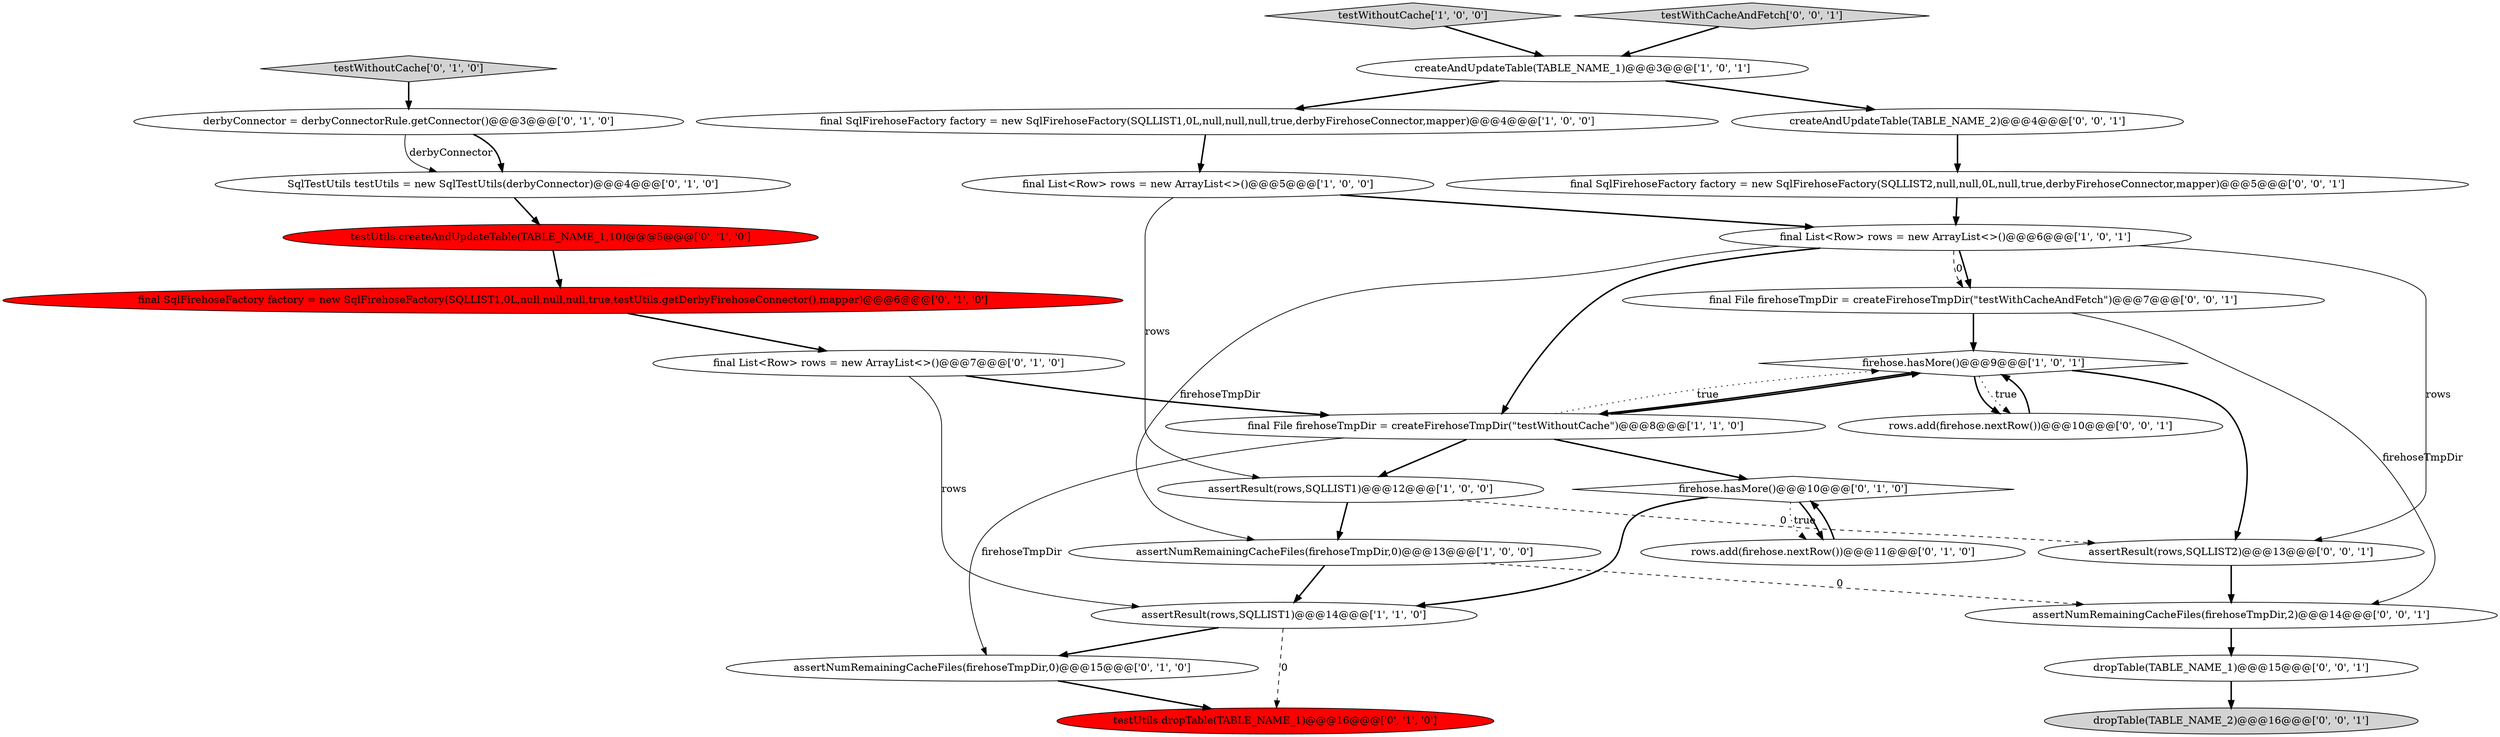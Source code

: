 digraph {
7 [style = filled, label = "createAndUpdateTable(TABLE_NAME_1)@@@3@@@['1', '0', '1']", fillcolor = white, shape = ellipse image = "AAA0AAABBB1BBB"];
13 [style = filled, label = "firehose.hasMore()@@@10@@@['0', '1', '0']", fillcolor = white, shape = diamond image = "AAA0AAABBB2BBB"];
16 [style = filled, label = "SqlTestUtils testUtils = new SqlTestUtils(derbyConnector)@@@4@@@['0', '1', '0']", fillcolor = white, shape = ellipse image = "AAA0AAABBB2BBB"];
11 [style = filled, label = "testUtils.createAndUpdateTable(TABLE_NAME_1,10)@@@5@@@['0', '1', '0']", fillcolor = red, shape = ellipse image = "AAA1AAABBB2BBB"];
20 [style = filled, label = "rows.add(firehose.nextRow())@@@10@@@['0', '0', '1']", fillcolor = white, shape = ellipse image = "AAA0AAABBB3BBB"];
15 [style = filled, label = "testUtils.dropTable(TABLE_NAME_1)@@@16@@@['0', '1', '0']", fillcolor = red, shape = ellipse image = "AAA1AAABBB2BBB"];
14 [style = filled, label = "final SqlFirehoseFactory factory = new SqlFirehoseFactory(SQLLIST1,0L,null,null,null,true,testUtils.getDerbyFirehoseConnector(),mapper)@@@6@@@['0', '1', '0']", fillcolor = red, shape = ellipse image = "AAA1AAABBB2BBB"];
26 [style = filled, label = "dropTable(TABLE_NAME_1)@@@15@@@['0', '0', '1']", fillcolor = white, shape = ellipse image = "AAA0AAABBB3BBB"];
0 [style = filled, label = "assertResult(rows,SQLLIST1)@@@14@@@['1', '1', '0']", fillcolor = white, shape = ellipse image = "AAA0AAABBB1BBB"];
23 [style = filled, label = "dropTable(TABLE_NAME_2)@@@16@@@['0', '0', '1']", fillcolor = lightgray, shape = ellipse image = "AAA0AAABBB3BBB"];
8 [style = filled, label = "final List<Row> rows = new ArrayList<>()@@@6@@@['1', '0', '1']", fillcolor = white, shape = ellipse image = "AAA0AAABBB1BBB"];
12 [style = filled, label = "final List<Row> rows = new ArrayList<>()@@@7@@@['0', '1', '0']", fillcolor = white, shape = ellipse image = "AAA0AAABBB2BBB"];
21 [style = filled, label = "assertResult(rows,SQLLIST2)@@@13@@@['0', '0', '1']", fillcolor = white, shape = ellipse image = "AAA0AAABBB3BBB"];
25 [style = filled, label = "final SqlFirehoseFactory factory = new SqlFirehoseFactory(SQLLIST2,null,null,0L,null,true,derbyFirehoseConnector,mapper)@@@5@@@['0', '0', '1']", fillcolor = white, shape = ellipse image = "AAA0AAABBB3BBB"];
1 [style = filled, label = "firehose.hasMore()@@@9@@@['1', '0', '1']", fillcolor = white, shape = diamond image = "AAA0AAABBB1BBB"];
4 [style = filled, label = "testWithoutCache['1', '0', '0']", fillcolor = lightgray, shape = diamond image = "AAA0AAABBB1BBB"];
18 [style = filled, label = "derbyConnector = derbyConnectorRule.getConnector()@@@3@@@['0', '1', '0']", fillcolor = white, shape = ellipse image = "AAA0AAABBB2BBB"];
24 [style = filled, label = "testWithCacheAndFetch['0', '0', '1']", fillcolor = lightgray, shape = diamond image = "AAA0AAABBB3BBB"];
10 [style = filled, label = "testWithoutCache['0', '1', '0']", fillcolor = lightgray, shape = diamond image = "AAA0AAABBB2BBB"];
17 [style = filled, label = "assertNumRemainingCacheFiles(firehoseTmpDir,0)@@@15@@@['0', '1', '0']", fillcolor = white, shape = ellipse image = "AAA0AAABBB2BBB"];
22 [style = filled, label = "createAndUpdateTable(TABLE_NAME_2)@@@4@@@['0', '0', '1']", fillcolor = white, shape = ellipse image = "AAA0AAABBB3BBB"];
3 [style = filled, label = "assertResult(rows,SQLLIST1)@@@12@@@['1', '0', '0']", fillcolor = white, shape = ellipse image = "AAA0AAABBB1BBB"];
27 [style = filled, label = "final File firehoseTmpDir = createFirehoseTmpDir(\"testWithCacheAndFetch\")@@@7@@@['0', '0', '1']", fillcolor = white, shape = ellipse image = "AAA0AAABBB3BBB"];
9 [style = filled, label = "final File firehoseTmpDir = createFirehoseTmpDir(\"testWithoutCache\")@@@8@@@['1', '1', '0']", fillcolor = white, shape = ellipse image = "AAA0AAABBB1BBB"];
2 [style = filled, label = "final SqlFirehoseFactory factory = new SqlFirehoseFactory(SQLLIST1,0L,null,null,null,true,derbyFirehoseConnector,mapper)@@@4@@@['1', '0', '0']", fillcolor = white, shape = ellipse image = "AAA0AAABBB1BBB"];
28 [style = filled, label = "assertNumRemainingCacheFiles(firehoseTmpDir,2)@@@14@@@['0', '0', '1']", fillcolor = white, shape = ellipse image = "AAA0AAABBB3BBB"];
19 [style = filled, label = "rows.add(firehose.nextRow())@@@11@@@['0', '1', '0']", fillcolor = white, shape = ellipse image = "AAA0AAABBB2BBB"];
6 [style = filled, label = "assertNumRemainingCacheFiles(firehoseTmpDir,0)@@@13@@@['1', '0', '0']", fillcolor = white, shape = ellipse image = "AAA0AAABBB1BBB"];
5 [style = filled, label = "final List<Row> rows = new ArrayList<>()@@@5@@@['1', '0', '0']", fillcolor = white, shape = ellipse image = "AAA0AAABBB1BBB"];
18->16 [style = solid, label="derbyConnector"];
10->18 [style = bold, label=""];
5->8 [style = bold, label=""];
22->25 [style = bold, label=""];
2->5 [style = bold, label=""];
27->1 [style = bold, label=""];
16->11 [style = bold, label=""];
3->21 [style = dashed, label="0"];
11->14 [style = bold, label=""];
0->17 [style = bold, label=""];
13->19 [style = dotted, label="true"];
1->20 [style = bold, label=""];
0->15 [style = dashed, label="0"];
3->6 [style = bold, label=""];
28->26 [style = bold, label=""];
6->0 [style = bold, label=""];
20->1 [style = bold, label=""];
12->9 [style = bold, label=""];
4->7 [style = bold, label=""];
1->9 [style = bold, label=""];
21->28 [style = bold, label=""];
12->0 [style = solid, label="rows"];
9->17 [style = solid, label="firehoseTmpDir"];
7->22 [style = bold, label=""];
6->28 [style = dashed, label="0"];
13->19 [style = bold, label=""];
19->13 [style = bold, label=""];
8->21 [style = solid, label="rows"];
7->2 [style = bold, label=""];
1->21 [style = bold, label=""];
8->6 [style = solid, label="firehoseTmpDir"];
14->12 [style = bold, label=""];
26->23 [style = bold, label=""];
17->15 [style = bold, label=""];
8->9 [style = bold, label=""];
5->3 [style = solid, label="rows"];
9->1 [style = dotted, label="true"];
9->3 [style = bold, label=""];
8->27 [style = dashed, label="0"];
25->8 [style = bold, label=""];
9->1 [style = bold, label=""];
24->7 [style = bold, label=""];
8->27 [style = bold, label=""];
27->28 [style = solid, label="firehoseTmpDir"];
1->20 [style = dotted, label="true"];
13->0 [style = bold, label=""];
9->13 [style = bold, label=""];
18->16 [style = bold, label=""];
}
